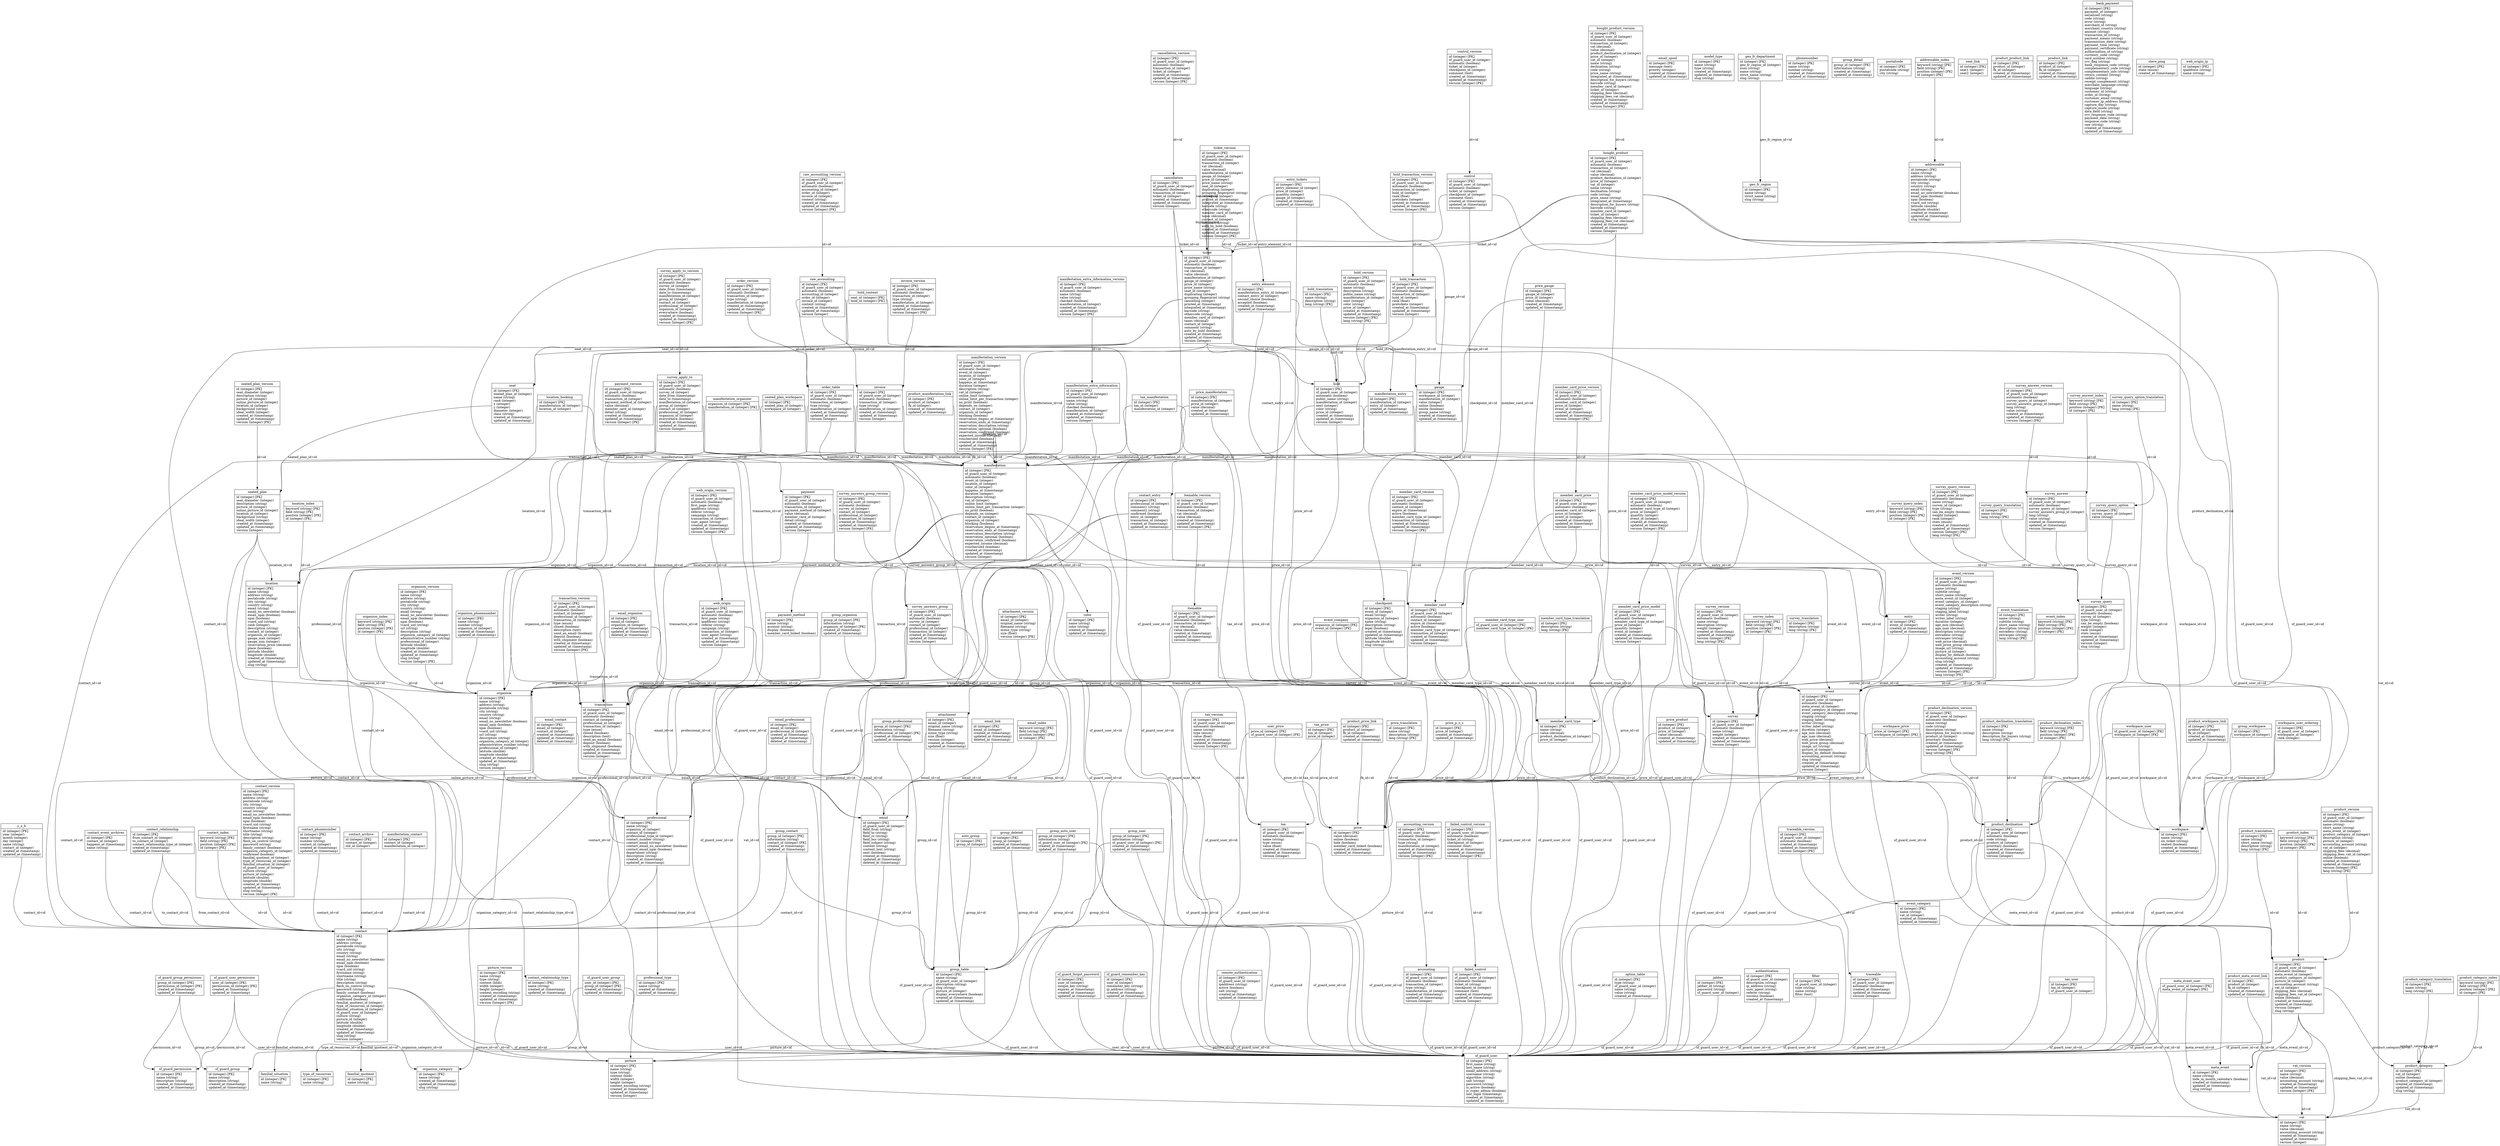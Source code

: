 digraph G {
	edge [ len=2 labeldistance=2 ];
	overlap=false;
	splines=true;

	nodesf_guard_group [
		label="{<table>sf_guard_group|<cols>id (integer) [PK]\lname (string)\ldescription (string)\lcreated_at (timestamp)\lupdated_at (timestamp)\l}",
		shape=record ];
	nodesf_guard_forgot_password [
		label="{<table>sf_guard_forgot_password|<cols>id (integer) [PK]\luser_id (integer)\lunique_key (string)\lexpires_at (timestamp)\lcreated_at (timestamp)\lupdated_at (timestamp)\l}",
		shape=record ];
	nodesf_guard_remember_key [
		label="{<table>sf_guard_remember_key|<cols>id (integer) [PK]\luser_id (integer)\lremember_key (string)\lip_address (string)\lcreated_at (timestamp)\lupdated_at (timestamp)\l}",
		shape=record ];
	nodesf_guard_group_permission [
		label="{<table>sf_guard_group_permission|<cols>group_id (integer) [PK]\lpermission_id (integer) [PK]\lcreated_at (timestamp)\lupdated_at (timestamp)\l}",
		shape=record ];
	nodesf_guard_permission [
		label="{<table>sf_guard_permission|<cols>id (integer) [PK]\lname (string)\ldescription (string)\lcreated_at (timestamp)\lupdated_at (timestamp)\l}",
		shape=record ];
	nodesf_guard_user_permission [
		label="{<table>sf_guard_user_permission|<cols>user_id (integer) [PK]\lpermission_id (integer) [PK]\lcreated_at (timestamp)\lupdated_at (timestamp)\l}",
		shape=record ];
	nodesf_guard_user_group [
		label="{<table>sf_guard_user_group|<cols>user_id (integer) [PK]\lgroup_id (integer) [PK]\lcreated_at (timestamp)\lupdated_at (timestamp)\l}",
		shape=record ];
	nodesf_guard_user [
		label="{<table>sf_guard_user|<cols>id (integer) [PK]\lfirst_name (string)\llast_name (string)\lemail_address (string)\lusername (string)\lalgorithm (string)\lsalt (string)\lpassword (string)\lis_active (boolean)\lis_super_admin (boolean)\llast_login (timestamp)\lcreated_at (timestamp)\lupdated_at (timestamp)\l}",
		shape=record ];
	nodeattachment [
		label="{<table>attachment|<cols>id (integer) [PK]\lemail_id (integer)\loriginal_name (string)\lfilename (string)\lmime_type (string)\lsize (float)\lversion (integer)\lcreated_at (timestamp)\lupdated_at (timestamp)\l}",
		shape=record ];
	nodeemail_contact [
		label="{<table>email_contact|<cols>id (integer) [PK]\lemail_id (integer)\lcontact_id (integer)\lcreated_at (timestamp)\lupdated_at (timestamp)\ldeleted_at (timestamp)\l}",
		shape=record ];
	nodeemail [
		label="{<table>email|<cols>id (integer) [PK]\lsf_guard_user_id (integer)\lfield_from (string)\lfield_to (string)\lfield_cc (string)\lfield_bcc (string)\lfield_subject (string)\lcontent (string)\lcontent_text (string)\lsent (boolean)\lcreated_at (timestamp)\lupdated_at (timestamp)\ldeleted_at (timestamp)\l}",
		shape=record ];
	nodeemail_professional [
		label="{<table>email_professional|<cols>id (integer) [PK]\lemail_id (integer)\lprofessional_id (integer)\lcreated_at (timestamp)\lupdated_at (timestamp)\ldeleted_at (timestamp)\l}",
		shape=record ];
	nodeemail_spool [
		label="{<table>email_spool|<cols>id (integer) [PK]\lmessage (text)\lpriority (integer)\lcreated_at (timestamp)\lupdated_at (timestamp)\l}",
		shape=record ];
	nodeemail_link [
		label="{<table>email_link|<cols>id (integer) [PK]\lemail_id (integer)\lcreated_at (timestamp)\lupdated_at (timestamp)\ldeleted_at (timestamp)\l}",
		shape=record ];
	nodeemail_organism [
		label="{<table>email_organism|<cols>id (integer) [PK]\lemail_id (integer)\lorganism_id (integer)\lcreated_at (timestamp)\lupdated_at (timestamp)\ldeleted_at (timestamp)\l}",
		shape=record ];
	nodemember_card_price [
		label="{<table>member_card_price|<cols>id (integer) [PK]\lsf_guard_user_id (integer)\lautomatic (boolean)\lmember_card_id (integer)\lprice_id (integer)\levent_id (integer)\lcreated_at (timestamp)\lupdated_at (timestamp)\lversion (integer)\l}",
		shape=record ];
	nodemember_card_price_model [
		label="{<table>member_card_price_model|<cols>id (integer) [PK]\lsf_guard_user_id (integer)\lautomatic (boolean)\lmember_card_type_id (integer)\lprice_id (integer)\lquantity (integer)\levent_id (integer)\lcreated_at (timestamp)\lupdated_at (timestamp)\lversion (integer)\l}",
		shape=record ];
	nodemember_card_type_user [
		label="{<table>member_card_type_user|<cols>sf_guard_user_id (integer) [PK]\lmember_card_type_id (integer) [PK]\l}",
		shape=record ];
	nodemember_card [
		label="{<table>member_card|<cols>id (integer) [PK]\lsf_guard_user_id (integer)\lautomatic (boolean)\lcontact_id (integer)\lexpire_at (timestamp)\lactive (boolean)\lmember_card_type_id (integer)\ltransaction_id (integer)\lcreated_at (timestamp)\lupdated_at (timestamp)\lversion (integer)\l}",
		shape=record ];
	nodemember_card_type [
		label="{<table>member_card_type|<cols>id (integer) [PK]\lname (string)\lvalue (decimal)\lproduct_declination_id (integer)\lprice_id (integer)\l}",
		shape=record ];
	nodemodel_type [
		label="{<table>model_type|<cols>id (integer) [PK]\lname (string)\ltype (string)\lcreated_at (timestamp)\lupdated_at (timestamp)\lslug (string)\l}",
		shape=record ];
	nodetype_of_resources [
		label="{<table>type_of_resources|<cols>id (integer) [PK]\lname (string)\l}",
		shape=record ];
	nodeorganism_category [
		label="{<table>organism_category|<cols>id (integer) [PK]\lname (string)\lcreated_at (timestamp)\lupdated_at (timestamp)\lslug (string)\l}",
		shape=record ];
	nodeprofessional [
		label="{<table>professional|<cols>id (integer) [PK]\lname (string)\lorganism_id (integer)\lcontact_id (integer)\lprofessional_type_id (integer)\lcontact_number (string)\lcontact_email (string)\lcontact_email_no_newsletter (boolean)\lcontact_email_npai (boolean)\ldepartment (string)\ldescription (string)\lcreated_at (timestamp)\lupdated_at (timestamp)\l}",
		shape=record ];
	nodegeo_fr_region [
		label="{<table>geo_fr_region|<cols>id (integer) [PK]\lname (string)\lstrict_name (string)\lslug (string)\l}",
		shape=record ];
	nodeoption_table [
		label="{<table>option_table|<cols>id (integer) [PK]\ltype (string)\lsf_guard_user_id (integer)\lname (string)\lvalue (string)\lcreated_at (timestamp)\l}",
		shape=record ];
	nodecontact_relationship_type [
		label="{<table>contact_relationship_type|<cols>id (integer) [PK]\lname (string)\lcreated_at (timestamp)\lupdated_at (timestamp)\l}",
		shape=record ];
	nodeprofessional_type [
		label="{<table>professional_type|<cols>id (integer) [PK]\lname (string)\lcreated_at (timestamp)\lupdated_at (timestamp)\l}",
		shape=record ];
	nodecontact_archive [
		label="{<table>contact_archive|<cols>id (integer) [PK]\lcontact_id (integer)\lold_id (integer)\l}",
		shape=record ];
	nodegeo_fr_department [
		label="{<table>geo_fr_department|<cols>id (integer) [PK]\lgeo_fr_region_id (integer)\lnum (string)\lname (string)\lstrict_name (string)\lslug (string)\l}",
		shape=record ];
	nodey_o_b [
		label="{<table>y_o_b|<cols>id (integer) [PK]\lyear (integer)\lmonth (integer)\lday (integer)\lname (string)\lcontact_id (integer)\lcreated_at (timestamp)\lupdated_at (timestamp)\l}",
		shape=record ];
	nodefamilial_quotient [
		label="{<table>familial_quotient|<cols>id (integer) [PK]\lname (string)\l}",
		shape=record ];
	nodecontact_relationship [
		label="{<table>contact_relationship|<cols>id (integer) [PK]\lfrom_contact_id (integer)\lto_contact_id (integer)\lcontact_relationship_type_id (integer)\lcreated_at (timestamp)\lupdated_at (timestamp)\l}",
		shape=record ];
	nodecontact [
		label="{<table>contact|<cols>id (integer) [PK]\lname (string)\laddress (string)\lpostalcode (string)\lcity (string)\lcountry (string)\lemail (string)\lemail_no_newsletter (boolean)\lemail_npai (boolean)\lnpai (boolean)\lvcard_uid (string)\lfirstname (string)\lshortname (string)\ltitle (string)\ldescription (string)\lflash_on_control (string)\lpassword (string)\lfamily_contact (boolean)\lorganism_category_id (integer)\lconfirmed (boolean)\lfamilial_quotient_id (integer)\ltype_of_resources_id (integer)\lfamilial_situation_id (integer)\lsf_guard_user_id (integer)\lculture (string)\lpicture_id (integer)\llatitude (double)\llongitude (double)\lcreated_at (timestamp)\lupdated_at (timestamp)\lslug (string)\lversion (integer)\l}",
		shape=record ];
	nodeorganism_phonenumber [
		label="{<table>organism_phonenumber|<cols>id (integer) [PK]\lname (string)\lnumber (string)\lorganism_id (integer)\lcreated_at (timestamp)\lupdated_at (timestamp)\l}",
		shape=record ];
	nodefamilial_situation [
		label="{<table>familial_situation|<cols>id (integer) [PK]\lname (string)\l}",
		shape=record ];
	nodeorganism [
		label="{<table>organism|<cols>id (integer) [PK]\lname (string)\laddress (string)\lpostalcode (string)\lcity (string)\lcountry (string)\lemail (string)\lemail_no_newsletter (boolean)\lemail_npai (boolean)\lnpai (boolean)\lvcard_uid (string)\lurl (string)\ldescription (string)\lorganism_category_id (integer)\ladministrative_number (string)\lprofessional_id (integer)\llatitude (double)\llongitude (double)\lcreated_at (timestamp)\lupdated_at (timestamp)\lslug (string)\lversion (integer)\l}",
		shape=record ];
	nodeoption_table [
		label="{<table>option_table|<cols>id (integer) [PK]\ltype (string)\lsf_guard_user_id (integer)\lname (string)\lvalue (string)\lcreated_at (timestamp)\l}",
		shape=record ];
	nodeoption_table [
		label="{<table>option_table|<cols>id (integer) [PK]\ltype (string)\lsf_guard_user_id (integer)\lname (string)\lvalue (string)\lcreated_at (timestamp)\l}",
		shape=record ];
	nodephonenumber [
		label="{<table>phonenumber|<cols>id (integer) [PK]\lname (string)\lnumber (string)\lcreated_at (timestamp)\lupdated_at (timestamp)\l}",
		shape=record ];
	nodemodel_type [
		label="{<table>model_type|<cols>id (integer) [PK]\lname (string)\ltype (string)\lcreated_at (timestamp)\lupdated_at (timestamp)\lslug (string)\l}",
		shape=record ];
	nodecontact_phonenumber [
		label="{<table>contact_phonenumber|<cols>id (integer) [PK]\lname (string)\lnumber (string)\lcontact_id (integer)\lcreated_at (timestamp)\lupdated_at (timestamp)\l}",
		shape=record ];
	nodegroup_contact [
		label="{<table>group_contact|<cols>group_id (integer) [PK]\linformation (string)\lcontact_id (integer) [PK]\lcreated_at (timestamp)\lupdated_at (timestamp)\l}",
		shape=record ];
	nodegroup_user [
		label="{<table>group_user|<cols>group_id (integer) [PK]\linformation (string)\lsf_guard_user_id (integer) [PK]\lcreated_at (timestamp)\lupdated_at (timestamp)\l}",
		shape=record ];
	nodegroup_table [
		label="{<table>group_table|<cols>id (integer) [PK]\lname (string)\lsf_guard_user_id (integer)\ldescription (string)\lslug (string)\lpicture_id (integer)\ldisplay_everywhere (boolean)\lcreated_at (timestamp)\lupdated_at (timestamp)\l}",
		shape=record ];
	nodegroup_professional [
		label="{<table>group_professional|<cols>group_id (integer) [PK]\linformation (string)\lprofessional_id (integer) [PK]\lcreated_at (timestamp)\lupdated_at (timestamp)\l}",
		shape=record ];
	nodegroup_deleted [
		label="{<table>group_deleted|<cols>id (integer) [PK]\lgroup_id (integer)\lcreated_at (timestamp)\lupdated_at (timestamp)\l}",
		shape=record ];
	nodegroup_auto_user [
		label="{<table>group_auto_user|<cols>group_id (integer) [PK]\linformation (string)\lsf_guard_user_id (integer) [PK]\lcreated_at (timestamp)\lupdated_at (timestamp)\l}",
		shape=record ];
	nodegroup_detail [
		label="{<table>group_detail|<cols>group_id (integer) [PK]\linformation (string)\lcreated_at (timestamp)\lupdated_at (timestamp)\l}",
		shape=record ];
	nodegroup_organism [
		label="{<table>group_organism|<cols>group_id (integer) [PK]\linformation (string)\lorganism_id (integer) [PK]\lcreated_at (timestamp)\lupdated_at (timestamp)\l}",
		shape=record ];
	nodepicture [
		label="{<table>picture|<cols>id (integer) [PK]\lname (string)\ltype (string)\lcontent (blob)\lwidth (integer)\lheight (integer)\lcontent_encoding (string)\lcreated_at (timestamp)\lupdated_at (timestamp)\lversion (integer)\l}",
		shape=record ];
	nodetraceable [
		label="{<table>traceable|<cols>id (integer) [PK]\lsf_guard_user_id (integer)\lautomatic (boolean)\lcreated_at (timestamp)\lupdated_at (timestamp)\lversion (integer)\l}",
		shape=record ];
	nodejabber [
		label="{<table>jabber|<cols>id (integer) [PK]\ljabber_id (string)\lpassword (string)\lsf_guard_user_id (integer)\l}",
		shape=record ];
	nodeauthentication [
		label="{<table>authentication|<cols>id (integer) [PK]\lsf_guard_user_id (integer)\ldescription (string)\lip_address (string)\luser_agent (string)\lreferer (string)\lsuccess (boolean)\lcreated_at (timestamp)\l}",
		shape=record ];
	nodepostalcode [
		label="{<table>postalcode|<cols>id (integer) [PK]\lpostalcode (string)\lcity (string)\l}",
		shape=record ];
	nodeoption_table [
		label="{<table>option_table|<cols>id (integer) [PK]\ltype (string)\lsf_guard_user_id (integer)\lname (string)\lvalue (string)\lcreated_at (timestamp)\l}",
		shape=record ];
	nodemodel_type [
		label="{<table>model_type|<cols>id (integer) [PK]\lname (string)\ltype (string)\lcreated_at (timestamp)\lupdated_at (timestamp)\lslug (string)\l}",
		shape=record ];
	nodeaddressable [
		label="{<table>addressable|<cols>id (integer) [PK]\lname (string)\laddress (string)\lpostalcode (string)\lcity (string)\lcountry (string)\lemail (string)\lemail_no_newsletter (boolean)\lemail_npai (boolean)\lnpai (boolean)\lvcard_uid (string)\llatitude (double)\llongitude (double)\lcreated_at (timestamp)\lupdated_at (timestamp)\lslug (string)\l}",
		shape=record ];
	nodefilter [
		label="{<table>filter|<cols>id (integer) [PK]\lsf_guard_user_id (integer)\ltype (string)\lname (string)\lfilter (text)\l}",
		shape=record ];
	nodeitemable [
		label="{<table>itemable|<cols>id (integer) [PK]\lsf_guard_user_id (integer)\lautomatic (boolean)\ltransaction_id (integer)\lvat (decimal)\lvalue (decimal)\lcreated_at (timestamp)\lupdated_at (timestamp)\lversion (integer)\l}",
		shape=record ];
	nodemanifestation_extra_information [
		label="{<table>manifestation_extra_information|<cols>id (integer) [PK]\lsf_guard_user_id (integer)\lautomatic (boolean)\lname (string)\lvalue (string)\lchecked (boolean)\lmanifestation_id (integer)\lcreated_at (timestamp)\lupdated_at (timestamp)\lversion (integer)\l}",
		shape=record ];
	nodeevent_category [
		label="{<table>event_category|<cols>id (integer) [PK]\lname (string)\lvat_id (integer)\lcreated_at (timestamp)\lupdated_at (timestamp)\l}",
		shape=record ];
	nodegauge [
		label="{<table>gauge|<cols>id (integer) [PK]\lworkspace_id (integer)\lmanifestation_id (integer)\lvalue (integer)\lonline (boolean)\lonsite (boolean)\lgroup_name (string)\lcreated_at (timestamp)\lupdated_at (timestamp)\l}",
		shape=record ];
	nodemeta_event [
		label="{<table>meta_event|<cols>id (integer) [PK]\lname (string)\lhide_in_month_calendars (boolean)\lcreated_at (timestamp)\lupdated_at (timestamp)\lslug (string)\l}",
		shape=record ];
	nodehold_content [
		label="{<table>hold_content|<cols>seat_id (integer) [PK]\lhold_id (integer) [PK]\l}",
		shape=record ];
	nodeseated_plan [
		label="{<table>seated_plan|<cols>id (integer) [PK]\lseat_diameter (integer)\ldescription (string)\lpicture_id (integer)\lonline_picture_id (integer)\llocation_id (integer)\lbackground (string)\lideal_width (integer)\lcreated_at (timestamp)\lupdated_at (timestamp)\lversion (integer)\l}",
		shape=record ];
	nodeworkspace [
		label="{<table>workspace|<cols>id (integer) [PK]\lname (string)\lon_ticket (string)\lseated (boolean)\lcreated_at (timestamp)\lupdated_at (timestamp)\l}",
		shape=record ];
	nodemanifestation_contact [
		label="{<table>manifestation_contact|<cols>id (integer) [PK]\lcontact_id (integer)\lmanifestation_id (integer)\l}",
		shape=record ];
	nodeevent_company [
		label="{<table>event_company|<cols>organism_id (integer) [PK]\levent_id (integer) [PK]\l}",
		shape=record ];
	nodelocation [
		label="{<table>location|<cols>id (integer) [PK]\lname (string)\laddress (string)\lpostalcode (string)\lcity (string)\lcountry (string)\lemail (string)\lemail_no_newsletter (boolean)\lemail_npai (boolean)\lnpai (boolean)\lvcard_uid (string)\lrank (integer)\ldescription (string)\lcontact_id (integer)\lorganism_id (integer)\lgauge_max (integer)\lgauge_min (integer)\lreservation_price (decimal)\lplace (boolean)\llatitude (double)\llongitude (double)\lcreated_at (timestamp)\lupdated_at (timestamp)\lslug (string)\l}",
		shape=record ];
	nodeworkspace_user_ordering [
		label="{<table>workspace_user_ordering|<cols>id (integer) [PK]\lsf_guard_user_id (integer)\lworkspace_id (integer)\lrank (integer)\l}",
		shape=record ];
	nodeevent [
		label="{<table>event|<cols>id (integer) [PK]\lsf_guard_user_id (integer)\lautomatic (boolean)\lmeta_event_id (integer)\levent_category_id (integer)\levent_category_description (string)\lstaging (string)\lstaging_label (string)\lwriter (string)\lwriter_label (string)\lduration (integer)\lage_min (decimal)\lage_max (decimal)\lweb_price (decimal)\lweb_price_group (decimal)\limage_url (string)\lpicture_id (integer)\ldisplay_by_default (boolean)\laccounting_account (string)\lslug (string)\lcreated_at (timestamp)\lupdated_at (timestamp)\lversion (integer)\l}",
		shape=record ];
	nodeseat_link [
		label="{<table>seat_link|<cols>id (integer) [PK]\lseat1 (integer)\lseat2 (integer)\l}",
		shape=record ];
	nodelocation_booking [
		label="{<table>location_booking|<cols>id (integer) [PK]\lmanifestation_id (integer)\llocation_id (integer)\l}",
		shape=record ];
	nodemeta_event_user [
		label="{<table>meta_event_user|<cols>sf_guard_user_id (integer) [PK]\lmeta_event_id (integer) [PK]\l}",
		shape=record ];
	nodemanifestation_organizer [
		label="{<table>manifestation_organizer|<cols>organism_id (integer) [PK]\lmanifestation_id (integer) [PK]\l}",
		shape=record ];
	nodemanifestation [
		label="{<table>manifestation|<cols>id (integer) [PK]\lsf_guard_user_id (integer)\lautomatic (boolean)\levent_id (integer)\llocation_id (integer)\lcolor_id (integer)\lhappens_at (timestamp)\lduration (integer)\ldescription (string)\lvat_id (integer)\lonline_limit (integer)\lonline_limit_per_transaction (integer)\lno_print (boolean)\ldepends_on (integer)\lcontact_id (integer)\lorganism_id (integer)\lblocking (boolean)\lreservation_begins_at (timestamp)\lreservation_ends_at (timestamp)\lreservation_description (string)\lreservation_optional (boolean)\lreservation_confirmed (boolean)\lexpected_income (decimal)\lvoucherized (boolean)\lcreated_at (timestamp)\lupdated_at (timestamp)\lversion (integer)\l}",
		shape=record ];
	nodeseated_plan_workspace [
		label="{<table>seated_plan_workspace|<cols>id (integer) [PK]\lseated_plan_id (integer)\lworkspace_id (integer)\l}",
		shape=record ];
	nodeworkspace_user [
		label="{<table>workspace_user|<cols>sf_guard_user_id (integer) [PK]\lworkspace_id (integer) [PK]\l}",
		shape=record ];
	nodecolor [
		label="{<table>color|<cols>id (integer) [PK]\lname (string)\lcolor (string)\lcreated_at (timestamp)\lupdated_at (timestamp)\l}",
		shape=record ];
	nodehold [
		label="{<table>hold|<cols>id (integer) [PK]\lsf_guard_user_id (integer)\lautomatic (boolean)\lpublic_name (string)\lmanifestation_id (integer)\lnext (integer)\lcolor (string)\lprice_id (integer)\lcreated_at (timestamp)\lupdated_at (timestamp)\lversion (integer)\l}",
		shape=record ];
	nodevat [
		label="{<table>vat|<cols>id (integer) [PK]\lname (string)\lvalue (decimal)\laccounting_account (string)\lcreated_at (timestamp)\lupdated_at (timestamp)\lversion (integer)\l}",
		shape=record ];
	nodeseat [
		label="{<table>seat|<cols>id (integer) [PK]\lseated_plan_id (integer)\lname (string)\lrank (integer)\lx (integer)\ly (integer)\ldiameter (integer)\lclass (string)\lcreated_at (timestamp)\lupdated_at (timestamp)\l}",
		shape=record ];
	nodeprice_p_o_s [
		label="{<table>price_p_o_s|<cols>id (integer) [PK]\lprice_id (integer)\lcreated_at (timestamp)\lupdated_at (timestamp)\l}",
		shape=record ];
	nodeuser_price [
		label="{<table>user_price|<cols>price_id (integer) [PK]\lsf_guard_user_id (integer) [PK]\l}",
		shape=record ];
	nodeprice [
		label="{<table>price|<cols>id (integer) [PK]\lvalue (decimal)\lonline (boolean)\lhide (boolean)\lmember_card_linked (boolean)\lcreated_at (timestamp)\lupdated_at (timestamp)\l}",
		shape=record ];
	nodeworkspace_price [
		label="{<table>workspace_price|<cols>price_id (integer) [PK]\lworkspace_id (integer) [PK]\l}",
		shape=record ];
	nodeprice_product [
		label="{<table>price_product|<cols>id (integer) [PK]\lproduct_id (integer)\lprice_id (integer)\lvalue (decimal)\lcreated_at (timestamp)\lupdated_at (timestamp)\l}",
		shape=record ];
	nodeprice_manifestation [
		label="{<table>price_manifestation|<cols>id (integer) [PK]\lmanifestation_id (integer)\lprice_id (integer)\lvalue (decimal)\lcreated_at (timestamp)\lupdated_at (timestamp)\l}",
		shape=record ];
	nodeprice_gauge [
		label="{<table>price_gauge|<cols>id (integer) [PK]\lgauge_id (integer)\lprice_id (integer)\lvalue (decimal)\lcreated_at (timestamp)\lupdated_at (timestamp)\l}",
		shape=record ];
	nodeproduct_workspace_link [
		label="{<table>product_workspace_link|<cols>id (integer) [PK]\lproduct_id (integer)\lfk_id (integer)\lcreated_at (timestamp)\lupdated_at (timestamp)\l}",
		shape=record ];
	nodeproduct_product_link [
		label="{<table>product_product_link|<cols>id (integer) [PK]\lproduct_id (integer)\lfk_id (integer)\lcreated_at (timestamp)\lupdated_at (timestamp)\l}",
		shape=record ];
	nodeproduct_meta_event_link [
		label="{<table>product_meta_event_link|<cols>id (integer) [PK]\lproduct_id (integer)\lfk_id (integer)\lcreated_at (timestamp)\lupdated_at (timestamp)\l}",
		shape=record ];
	nodeproduct_category [
		label="{<table>product_category|<cols>id (integer) [PK]\lvat_id (integer)\lonline (boolean)\lproduct_category_id (integer)\lcreated_at (timestamp)\lupdated_at (timestamp)\lslug (string)\l}",
		shape=record ];
	nodeproduct_declination [
		label="{<table>product_declination|<cols>id (integer) [PK]\lsf_guard_user_id (integer)\lautomatic (boolean)\lcode (string)\lproduct_id (integer)\lprioritary (boolean)\lcreated_at (timestamp)\lupdated_at (timestamp)\lversion (integer)\l}",
		shape=record ];
	nodebought_product [
		label="{<table>bought_product|<cols>id (integer) [PK]\lsf_guard_user_id (integer)\lautomatic (boolean)\ltransaction_id (integer)\lvat (decimal)\lvalue (decimal)\lproduct_declination_id (integer)\lprice_id (integer)\lvat_id (integer)\lname (string)\ldeclination (string)\lcode (string)\lprice_name (string)\lintegrated_at (timestamp)\ldescription_for_buyers (string)\lbarcode (string)\lmember_card_id (integer)\lticket_id (integer)\lshipping_fees (decimal)\lshipping_fees_vat (decimal)\lcreated_at (timestamp)\lupdated_at (timestamp)\lversion (integer)\l}",
		shape=record ];
	nodeproduct_price_link [
		label="{<table>product_price_link|<cols>id (integer) [PK]\lproduct_id (integer)\lfk_id (integer)\lcreated_at (timestamp)\lupdated_at (timestamp)\l}",
		shape=record ];
	nodeproduct_manifestation_link [
		label="{<table>product_manifestation_link|<cols>id (integer) [PK]\lproduct_id (integer)\lfk_id (integer)\lcreated_at (timestamp)\lupdated_at (timestamp)\l}",
		shape=record ];
	nodeproduct_link [
		label="{<table>product_link|<cols>id (integer) [PK]\lproduct_id (integer)\lfk_id (integer)\lcreated_at (timestamp)\lupdated_at (timestamp)\l}",
		shape=record ];
	nodeproduct [
		label="{<table>product|<cols>id (integer) [PK]\lsf_guard_user_id (integer)\lautomatic (boolean)\lmeta_event_id (integer)\lproduct_category_id (integer)\lpicture_id (integer)\laccounting_account (string)\lvat_id (integer)\lshipping_fees (decimal)\lshipping_fees_vat_id (integer)\lonline (boolean)\lcreated_at (timestamp)\lupdated_at (timestamp)\lversion (integer)\lslug (string)\l}",
		shape=record ];
	nodegroup_workspace [
		label="{<table>group_workspace|<cols>id (integer) [PK]\lworkspace_id (integer)\l}",
		shape=record ];
	nodemanifestation_entry [
		label="{<table>manifestation_entry|<cols>id (integer) [PK]\lmanifestation_id (integer)\lentry_id (integer)\lcreated_at (timestamp)\lupdated_at (timestamp)\l}",
		shape=record ];
	nodeentry_element [
		label="{<table>entry_element|<cols>id (integer) [PK]\lmanifestation_entry_id (integer)\lcontact_entry_id (integer)\lsecond_choice (boolean)\laccepted (boolean)\lcreated_at (timestamp)\lupdated_at (timestamp)\l}",
		shape=record ];
	nodeentry_tickets [
		label="{<table>entry_tickets|<cols>id (integer) [PK]\lentry_element_id (integer)\lprice_id (integer)\lquantity (integer)\lgauge_id (integer)\lcreated_at (timestamp)\lupdated_at (timestamp)\l}",
		shape=record ];
	nodeentry [
		label="{<table>entry|<cols>id (integer) [PK]\levent_id (integer)\lcreated_at (timestamp)\lupdated_at (timestamp)\l}",
		shape=record ];
	nodecontact_entry [
		label="{<table>contact_entry|<cols>id (integer) [PK]\lprofessional_id (integer)\lcomment1 (string)\lcomment2 (string)\lconfirmed (boolean)\lentry_id (integer)\ltransaction_id (integer)\lcreated_at (timestamp)\lupdated_at (timestamp)\l}",
		shape=record ];
	nodeoption_table [
		label="{<table>option_table|<cols>id (integer) [PK]\ltype (string)\lsf_guard_user_id (integer)\lname (string)\lvalue (string)\lcreated_at (timestamp)\l}",
		shape=record ];
	nodetax_user [
		label="{<table>tax_user|<cols>id (integer) [PK]\ltax_id (integer)\lsf_guard_user_id (integer)\l}",
		shape=record ];
	nodetransaction [
		label="{<table>transaction|<cols>id (integer) [PK]\lsf_guard_user_id (integer)\lautomatic (boolean)\lcontact_id (integer)\lprofessional_id (integer)\ltransaction_id (integer)\ltype (enum)\lclosed (boolean)\ldescription (text)\lsend_an_email (boolean)\ldeposit (boolean)\lwith_shipment (boolean)\lcreated_at (timestamp)\lupdated_at (timestamp)\lversion (integer)\l}",
		shape=record ];
	nodeinvoice [
		label="{<table>invoice|<cols>id (integer) [PK]\lsf_guard_user_id (integer)\lautomatic (boolean)\ltransaction_id (integer)\ltype (string)\lmanifestation_id (integer)\lcreated_at (timestamp)\lupdated_at (timestamp)\lversion (integer)\l}",
		shape=record ];
	noderaw_accounting [
		label="{<table>raw_accounting|<cols>id (integer) [PK]\lsf_guard_user_id (integer)\lautomatic (boolean)\laccounting_id (integer)\lorder_id (integer)\linvoice_id (integer)\lcontent (string)\lcreated_at (timestamp)\lupdated_at (timestamp)\lversion (integer)\l}",
		shape=record ];
	nodepayment_method [
		label="{<table>payment_method|<cols>id (integer) [PK]\lname (string)\laccount (string)\ldisplay (boolean)\lmember_card_linked (boolean)\l}",
		shape=record ];
	nodecancellation [
		label="{<table>cancellation|<cols>id (integer) [PK]\lsf_guard_user_id (integer)\lautomatic (boolean)\ltransaction_id (integer)\lticket_id (integer)\lcreated_at (timestamp)\lupdated_at (timestamp)\lversion (integer)\l}",
		shape=record ];
	nodeticket [
		label="{<table>ticket|<cols>id (integer) [PK]\lsf_guard_user_id (integer)\lautomatic (boolean)\ltransaction_id (integer)\lvat (decimal)\lvalue (decimal)\lmanifestation_id (integer)\lgauge_id (integer)\lprice_id (integer)\lprice_name (string)\lseat_id (integer)\lduplicating (integer)\lgrouping_fingerprint (string)\lcancelling (integer)\lprinted_at (timestamp)\lintegrated_at (timestamp)\lbarcode (string)\lothercode (string)\lmember_card_id (integer)\ltaxes (decimal)\lcontact_id (integer)\lcomment (string)\lauto_by_hold (boolean)\lcreated_at (timestamp)\lupdated_at (timestamp)\lversion (integer)\l}",
		shape=record ];
	nodetax [
		label="{<table>tax|<cols>id (integer) [PK]\lsf_guard_user_id (integer)\lautomatic (boolean)\lname (string)\ltype (enum)\lvalue (float)\lcreated_at (timestamp)\lupdated_at (timestamp)\lversion (integer)\l}",
		shape=record ];
	nodecontrol [
		label="{<table>control|<cols>id (integer) [PK]\lsf_guard_user_id (integer)\lautomatic (boolean)\lticket_id (integer)\lcheckpoint_id (integer)\lcomment (text)\lcreated_at (timestamp)\lupdated_at (timestamp)\lversion (integer)\l}",
		shape=record ];
	nodetax_manifestation [
		label="{<table>tax_manifestation|<cols>id (integer) [PK]\ltax_id (integer)\lmanifestation_id (integer)\l}",
		shape=record ];
	nodecontact_event_archives [
		label="{<table>contact_event_archives|<cols>id (integer) [PK]\lcontact_id (integer)\lhappens_at (timestamp)\lname (string)\l}",
		shape=record ];
	nodetax_price [
		label="{<table>tax_price|<cols>id (integer) [PK]\ltax_id (integer)\lprice_id (integer)\l}",
		shape=record ];
	nodeorder_table [
		label="{<table>order_table|<cols>id (integer) [PK]\lsf_guard_user_id (integer)\lautomatic (boolean)\ltransaction_id (integer)\ltype (string)\lmanifestation_id (integer)\lcreated_at (timestamp)\lupdated_at (timestamp)\lversion (integer)\l}",
		shape=record ];
	nodehold_transaction [
		label="{<table>hold_transaction|<cols>id (integer) [PK]\lsf_guard_user_id (integer)\lautomatic (boolean)\ltransaction_id (integer)\lhold_id (integer)\lrank (float)\lpretickets (integer)\lcreated_at (timestamp)\lupdated_at (timestamp)\lversion (integer)\l}",
		shape=record ];
	nodepayment [
		label="{<table>payment|<cols>id (integer) [PK]\lsf_guard_user_id (integer)\lautomatic (boolean)\ltransaction_id (integer)\lpayment_method_id (integer)\lvalue (decimal)\lmember_card_id (integer)\ldetail (string)\lcreated_at (timestamp)\lupdated_at (timestamp)\lversion (integer)\l}",
		shape=record ];
	nodeaccounting [
		label="{<table>accounting|<cols>id (integer) [PK]\lsf_guard_user_id (integer)\lautomatic (boolean)\ltransaction_id (integer)\ltype (string)\lmanifestation_id (integer)\lcreated_at (timestamp)\lupdated_at (timestamp)\lversion (integer)\l}",
		shape=record ];
	nodefailed_control [
		label="{<table>failed_control|<cols>id (integer) [PK]\lsf_guard_user_id (integer)\lautomatic (boolean)\lticket_id (string)\lcheckpoint_id (integer)\lcomment (text)\lcreated_at (timestamp)\lupdated_at (timestamp)\lversion (integer)\l}",
		shape=record ];
	nodecheckpoint [
		label="{<table>checkpoint|<cols>id (integer) [PK]\levent_id (integer)\lemail (string)\lorganism_id (integer)\lname (string)\ldescription (string)\llegal (boolean)\lcreated_at (timestamp)\lupdated_at (timestamp)\llatitude (double)\llongitude (double)\lslug (string)\l}",
		shape=record ];
	nodesurvey_query [
		label="{<table>survey_query|<cols>id (integer) [PK]\lsf_guard_user_id (integer)\lautomatic (boolean)\lsurvey_id (integer)\ltype (string)\lcan_be_empty (boolean)\lweight (integer)\lrank (integer)\lstats (enum)\lcreated_at (timestamp)\lupdated_at (timestamp)\lversion (integer)\lslug (string)\l}",
		shape=record ];
	noderemote_authentication [
		label="{<table>remote_authentication|<cols>id (integer) [PK]\lsf_guard_user_id (integer)\lipaddress (string)\lactive (boolean)\lsalt (string)\lcreated_at (timestamp)\lupdated_at (timestamp)\l}",
		shape=record ];
	nodesurvey_apply_to [
		label="{<table>survey_apply_to|<cols>id (integer) [PK]\lsf_guard_user_id (integer)\lautomatic (boolean)\lsurvey_id (integer)\ldate_from (timestamp)\ldate_to (timestamp)\lmanifestation_id (integer)\lgroup_id (integer)\lcontact_id (integer)\lprofessional_id (integer)\lorganism_id (integer)\leverywhere (boolean)\lcreated_at (timestamp)\lupdated_at (timestamp)\lversion (integer)\l}",
		shape=record ];
	nodebank_payment [
		label="{<table>bank_payment|<cols>id (integer) [PK]\lpayment_id (integer)\lserialized (string)\lcode (string)\lerror (string)\lmerchant_id (string)\lmerchant_country (string)\lamount (string)\ltransaction_id (string)\lpayment_means (string)\ltransmission_date (string)\lpayment_time (string)\lpayment_certificate (string)\lauthorization_id (string)\lcurrency_code (string)\lcard_number (string)\lcvv_flag (string)\lbank_response_code (string)\lcomplementary_code (string)\lcomplementary_info (string)\lreturn_context (string)\lcaddie (string)\lreceipt_complement (string)\lmerchant_language (string)\llanguage (string)\lcustomer_id (string)\lorder_id (string)\lcustomer_email (string)\lcustomer_ip_address (string)\lcapture_day (string)\lcapture_mode (string)\ldata_field (string)\lcvv_response_code (string)\lpayment_date (string)\lresponse_code (string)\lraw (string)\lcreated_at (timestamp)\lupdated_at (timestamp)\l}",
		shape=record ];
	nodeweb_origin [
		label="{<table>web_origin|<cols>id (integer) [PK]\lsf_guard_user_id (integer)\lautomatic (boolean)\lfirst_page (string)\lipaddress (string)\lreferer (string)\lcampaign (string)\ltransaction_id (integer)\luser_agent (string)\lcreated_at (timestamp)\lupdated_at (timestamp)\lversion (integer)\l}",
		shape=record ];
	nodeslave_ping [
		label="{<table>slave_ping|<cols>id (integer) [PK]\lstate (enum)\lcreated_at (timestamp)\l}",
		shape=record ];
	nodesurvey_answer [
		label="{<table>survey_answer|<cols>id (integer) [PK]\lsf_guard_user_id (integer)\lautomatic (boolean)\lsurvey_query_id (integer)\lsurvey_answers_group_id (integer)\llang (string)\lvalue (string)\lcreated_at (timestamp)\lupdated_at (timestamp)\lversion (integer)\l}",
		shape=record ];
	nodeauto_group [
		label="{<table>auto_group|<cols>id (integer) [PK]\lgroup_id (integer)\l}",
		shape=record ];
	nodesurvey_query_option [
		label="{<table>survey_query_option|<cols>id (integer) [PK]\lsurvey_query_id (integer)\lvalue (string)\l}",
		shape=record ];
	nodeweb_origin_ip [
		label="{<table>web_origin_ip|<cols>id (integer) [PK]\lipaddress (string)\lname (string)\l}",
		shape=record ];
	nodesurvey [
		label="{<table>survey|<cols>id (integer) [PK]\lsf_guard_user_id (integer)\lautomatic (boolean)\lname (string)\lweight (integer)\lcreated_at (timestamp)\lupdated_at (timestamp)\lversion (integer)\l}",
		shape=record ];
	nodesurvey_answers_group [
		label="{<table>survey_answers_group|<cols>id (integer) [PK]\lsf_guard_user_id (integer)\lautomatic (boolean)\lsurvey_id (integer)\lcontact_id (integer)\lprofessional_id (integer)\ltransaction_id (integer)\lcreated_at (timestamp)\lupdated_at (timestamp)\lversion (integer)\l}",
		shape=record ];
	nodeattachment_version [
		label="{<table>attachment_version|<cols>id (integer) [PK]\lemail_id (integer)\loriginal_name (string)\lfilename (string)\lmime_type (string)\lsize (float)\lversion (integer) [PK]\l}",
		shape=record ];
	nodeemail_index [
		label="{<table>email_index|<cols>keyword (string) [PK]\lfield (string) [PK]\lposition (integer) [PK]\lid (integer) [PK]\l}",
		shape=record ];
	nodetraceable_version [
		label="{<table>traceable_version|<cols>id (integer) [PK]\lsf_guard_user_id (integer)\lautomatic (boolean)\lcreated_at (timestamp)\lupdated_at (timestamp)\lversion (integer) [PK]\l}",
		shape=record ];
	nodemember_card_price_version [
		label="{<table>member_card_price_version|<cols>id (integer) [PK]\lsf_guard_user_id (integer)\lautomatic (boolean)\lmember_card_id (integer)\lprice_id (integer)\levent_id (integer)\lcreated_at (timestamp)\lupdated_at (timestamp)\lversion (integer) [PK]\l}",
		shape=record ];
	nodemember_card_price_model_version [
		label="{<table>member_card_price_model_version|<cols>id (integer) [PK]\lsf_guard_user_id (integer)\lautomatic (boolean)\lmember_card_type_id (integer)\lprice_id (integer)\lquantity (integer)\levent_id (integer)\lcreated_at (timestamp)\lupdated_at (timestamp)\lversion (integer) [PK]\l}",
		shape=record ];
	nodemember_card_version [
		label="{<table>member_card_version|<cols>id (integer) [PK]\lsf_guard_user_id (integer)\lautomatic (boolean)\lcontact_id (integer)\lexpire_at (timestamp)\lactive (boolean)\lmember_card_type_id (integer)\ltransaction_id (integer)\lcreated_at (timestamp)\lupdated_at (timestamp)\lversion (integer) [PK]\l}",
		shape=record ];
	nodemember_card_type_translation [
		label="{<table>member_card_type_translation|<cols>id (integer) [PK]\ldescription (string)\llang (string) [PK]\l}",
		shape=record ];
	nodeaddressable_index [
		label="{<table>addressable_index|<cols>keyword (string) [PK]\lfield (string) [PK]\lposition (integer) [PK]\lid (integer) [PK]\l}",
		shape=record ];
	nodecontact_index [
		label="{<table>contact_index|<cols>keyword (string) [PK]\lfield (string) [PK]\lposition (integer) [PK]\lid (integer) [PK]\l}",
		shape=record ];
	nodecontact_version [
		label="{<table>contact_version|<cols>id (integer) [PK]\lname (string)\laddress (string)\lpostalcode (string)\lcity (string)\lcountry (string)\lemail (string)\lemail_no_newsletter (boolean)\lemail_npai (boolean)\lnpai (boolean)\lvcard_uid (string)\lfirstname (string)\lshortname (string)\ltitle (string)\ldescription (string)\lflash_on_control (string)\lpassword (string)\lfamily_contact (boolean)\lorganism_category_id (integer)\lconfirmed (boolean)\lfamilial_quotient_id (integer)\ltype_of_resources_id (integer)\lfamilial_situation_id (integer)\lsf_guard_user_id (integer)\lculture (string)\lpicture_id (integer)\llatitude (double)\llongitude (double)\lcreated_at (timestamp)\lupdated_at (timestamp)\lslug (string)\lversion (integer) [PK]\l}",
		shape=record ];
	nodeorganism_index [
		label="{<table>organism_index|<cols>keyword (string) [PK]\lfield (string) [PK]\lposition (integer) [PK]\lid (integer) [PK]\l}",
		shape=record ];
	nodeorganism_version [
		label="{<table>organism_version|<cols>id (integer) [PK]\lname (string)\laddress (string)\lpostalcode (string)\lcity (string)\lcountry (string)\lemail (string)\lemail_no_newsletter (boolean)\lemail_npai (boolean)\lnpai (boolean)\lvcard_uid (string)\lurl (string)\ldescription (string)\lorganism_category_id (integer)\ladministrative_number (string)\lprofessional_id (integer)\llatitude (double)\llongitude (double)\lcreated_at (timestamp)\lupdated_at (timestamp)\lslug (string)\lversion (integer) [PK]\l}",
		shape=record ];
	nodepicture_version [
		label="{<table>picture_version|<cols>id (integer) [PK]\lname (string)\ltype (string)\lcontent (blob)\lwidth (integer)\lheight (integer)\lcontent_encoding (string)\lcreated_at (timestamp)\lupdated_at (timestamp)\lversion (integer) [PK]\l}",
		shape=record ];
	nodeitemable_version [
		label="{<table>itemable_version|<cols>id (integer) [PK]\lsf_guard_user_id (integer)\lautomatic (boolean)\ltransaction_id (integer)\lvat (decimal)\lvalue (decimal)\lcreated_at (timestamp)\lupdated_at (timestamp)\lversion (integer) [PK]\l}",
		shape=record ];
	nodemanifestation_extra_information_version [
		label="{<table>manifestation_extra_information_version|<cols>id (integer) [PK]\lsf_guard_user_id (integer)\lautomatic (boolean)\lname (string)\lvalue (string)\lchecked (boolean)\lmanifestation_id (integer)\lcreated_at (timestamp)\lupdated_at (timestamp)\lversion (integer) [PK]\l}",
		shape=record ];
	nodeseated_plan_version [
		label="{<table>seated_plan_version|<cols>id (integer) [PK]\lseat_diameter (integer)\ldescription (string)\lpicture_id (integer)\lonline_picture_id (integer)\llocation_id (integer)\lbackground (string)\lideal_width (integer)\lcreated_at (timestamp)\lupdated_at (timestamp)\lversion (integer) [PK]\l}",
		shape=record ];
	nodelocation_index [
		label="{<table>location_index|<cols>keyword (string) [PK]\lfield (string) [PK]\lposition (integer) [PK]\lid (integer) [PK]\l}",
		shape=record ];
	nodeevent_version [
		label="{<table>event_version|<cols>id (integer) [PK]\lsf_guard_user_id (integer)\lautomatic (boolean)\lname (string)\lsubtitle (string)\lshort_name (string)\lmeta_event_id (integer)\levent_category_id (integer)\levent_category_description (string)\lstaging (string)\lstaging_label (string)\lwriter (string)\lwriter_label (string)\lduration (integer)\lage_min (decimal)\lage_max (decimal)\ldescription (string)\lextradesc (string)\lextraspec (string)\lweb_price (decimal)\lweb_price_group (decimal)\limage_url (string)\lpicture_id (integer)\ldisplay_by_default (boolean)\laccounting_account (string)\lslug (string)\lcreated_at (timestamp)\lupdated_at (timestamp)\lversion (integer) [PK]\llang (string) [PK]\l}",
		shape=record ];
	nodeevent_translation [
		label="{<table>event_translation|<cols>id (integer) [PK]\lname (string)\lsubtitle (string)\lshort_name (string)\ldescription (string)\lextradesc (string)\lextraspec (string)\llang (string) [PK]\l}",
		shape=record ];
	nodeevent_index [
		label="{<table>event_index|<cols>keyword (string) [PK]\lfield (string) [PK]\lposition (integer) [PK]\lid (integer) [PK]\l}",
		shape=record ];
	nodemanifestation_version [
		label="{<table>manifestation_version|<cols>id (integer) [PK]\lsf_guard_user_id (integer)\lautomatic (boolean)\levent_id (integer)\llocation_id (integer)\lcolor_id (integer)\lhappens_at (timestamp)\lduration (integer)\ldescription (string)\lvat_id (integer)\lonline_limit (integer)\lonline_limit_per_transaction (integer)\lno_print (boolean)\ldepends_on (integer)\lcontact_id (integer)\lorganism_id (integer)\lblocking (boolean)\lreservation_begins_at (timestamp)\lreservation_ends_at (timestamp)\lreservation_description (string)\lreservation_optional (boolean)\lreservation_confirmed (boolean)\lexpected_income (decimal)\lvoucherized (boolean)\lcreated_at (timestamp)\lupdated_at (timestamp)\lversion (integer) [PK]\l}",
		shape=record ];
	nodehold_version [
		label="{<table>hold_version|<cols>id (integer) [PK]\lsf_guard_user_id (integer)\lautomatic (boolean)\lname (string)\ldescription (string)\lpublic_name (string)\lmanifestation_id (integer)\lnext (integer)\lcolor (string)\lprice_id (integer)\lcreated_at (timestamp)\lupdated_at (timestamp)\lversion (integer) [PK]\llang (string) [PK]\l}",
		shape=record ];
	nodehold_translation [
		label="{<table>hold_translation|<cols>id (integer) [PK]\lname (string)\ldescription (string)\llang (string) [PK]\l}",
		shape=record ];
	nodevat_version [
		label="{<table>vat_version|<cols>id (integer) [PK]\lname (string)\lvalue (decimal)\laccounting_account (string)\lcreated_at (timestamp)\lupdated_at (timestamp)\lversion (integer) [PK]\l}",
		shape=record ];
	nodeprice_translation [
		label="{<table>price_translation|<cols>id (integer) [PK]\lname (string)\ldescription (string)\llang (string) [PK]\l}",
		shape=record ];
	nodeproduct_category_translation [
		label="{<table>product_category_translation|<cols>id (integer) [PK]\lname (string)\llang (string) [PK]\l}",
		shape=record ];
	nodeproduct_category_index [
		label="{<table>product_category_index|<cols>keyword (string) [PK]\lfield (string) [PK]\lposition (integer) [PK]\lid (integer) [PK]\l}",
		shape=record ];
	nodeproduct_declination_version [
		label="{<table>product_declination_version|<cols>id (integer) [PK]\lsf_guard_user_id (integer)\lautomatic (boolean)\lname (string)\lcode (string)\ldescription (string)\ldescription_for_buyers (string)\lproduct_id (integer)\lprioritary (boolean)\lcreated_at (timestamp)\lupdated_at (timestamp)\lversion (integer) [PK]\llang (string) [PK]\l}",
		shape=record ];
	nodeproduct_declination_translation [
		label="{<table>product_declination_translation|<cols>id (integer) [PK]\lname (string)\ldescription (string)\ldescription_for_buyers (string)\llang (string) [PK]\l}",
		shape=record ];
	nodeproduct_declination_index [
		label="{<table>product_declination_index|<cols>keyword (string) [PK]\lfield (string) [PK]\lposition (integer) [PK]\lid (integer) [PK]\l}",
		shape=record ];
	nodebought_product_version [
		label="{<table>bought_product_version|<cols>id (integer) [PK]\lsf_guard_user_id (integer)\lautomatic (boolean)\ltransaction_id (integer)\lvat (decimal)\lvalue (decimal)\lproduct_declination_id (integer)\lprice_id (integer)\lvat_id (integer)\lname (string)\ldeclination (string)\lcode (string)\lprice_name (string)\lintegrated_at (timestamp)\ldescription_for_buyers (string)\lbarcode (string)\lmember_card_id (integer)\lticket_id (integer)\lshipping_fees (decimal)\lshipping_fees_vat (decimal)\lcreated_at (timestamp)\lupdated_at (timestamp)\lversion (integer) [PK]\l}",
		shape=record ];
	nodeproduct_version [
		label="{<table>product_version|<cols>id (integer) [PK]\lsf_guard_user_id (integer)\lautomatic (boolean)\lname (string)\lshort_name (string)\lmeta_event_id (integer)\lproduct_category_id (integer)\ldescription (string)\lpicture_id (integer)\laccounting_account (string)\lvat_id (integer)\lshipping_fees (decimal)\lshipping_fees_vat_id (integer)\lonline (boolean)\lcreated_at (timestamp)\lupdated_at (timestamp)\lversion (integer) [PK]\llang (string) [PK]\l}",
		shape=record ];
	nodeproduct_translation [
		label="{<table>product_translation|<cols>id (integer) [PK]\lname (string)\lshort_name (string)\ldescription (string)\llang (string) [PK]\l}",
		shape=record ];
	nodeproduct_index [
		label="{<table>product_index|<cols>keyword (string) [PK]\lfield (string) [PK]\lposition (integer) [PK]\lid (integer) [PK]\l}",
		shape=record ];
	nodetransaction_version [
		label="{<table>transaction_version|<cols>id (integer) [PK]\lsf_guard_user_id (integer)\lautomatic (boolean)\lcontact_id (integer)\lprofessional_id (integer)\ltransaction_id (integer)\ltype (enum)\lclosed (boolean)\ldescription (text)\lsend_an_email (boolean)\ldeposit (boolean)\lwith_shipment (boolean)\lcreated_at (timestamp)\lupdated_at (timestamp)\lversion (integer) [PK]\l}",
		shape=record ];
	nodeinvoice_version [
		label="{<table>invoice_version|<cols>id (integer) [PK]\lsf_guard_user_id (integer)\lautomatic (boolean)\ltransaction_id (integer)\ltype (string)\lmanifestation_id (integer)\lcreated_at (timestamp)\lupdated_at (timestamp)\lversion (integer) [PK]\l}",
		shape=record ];
	noderaw_accounting_version [
		label="{<table>raw_accounting_version|<cols>id (integer) [PK]\lsf_guard_user_id (integer)\lautomatic (boolean)\laccounting_id (integer)\lorder_id (integer)\linvoice_id (integer)\lcontent (string)\lcreated_at (timestamp)\lupdated_at (timestamp)\lversion (integer) [PK]\l}",
		shape=record ];
	nodecancellation_version [
		label="{<table>cancellation_version|<cols>id (integer) [PK]\lsf_guard_user_id (integer)\lautomatic (boolean)\ltransaction_id (integer)\lticket_id (integer)\lcreated_at (timestamp)\lupdated_at (timestamp)\lversion (integer) [PK]\l}",
		shape=record ];
	nodeticket_version [
		label="{<table>ticket_version|<cols>id (integer) [PK]\lsf_guard_user_id (integer)\lautomatic (boolean)\ltransaction_id (integer)\lvat (decimal)\lvalue (decimal)\lmanifestation_id (integer)\lgauge_id (integer)\lprice_id (integer)\lprice_name (string)\lseat_id (integer)\lduplicating (integer)\lgrouping_fingerprint (string)\lcancelling (integer)\lprinted_at (timestamp)\lintegrated_at (timestamp)\lbarcode (string)\lothercode (string)\lmember_card_id (integer)\ltaxes (decimal)\lcontact_id (integer)\lcomment (string)\lauto_by_hold (boolean)\lcreated_at (timestamp)\lupdated_at (timestamp)\lversion (integer) [PK]\l}",
		shape=record ];
	nodetax_version [
		label="{<table>tax_version|<cols>id (integer) [PK]\lsf_guard_user_id (integer)\lautomatic (boolean)\lname (string)\ltype (enum)\lvalue (float)\lcreated_at (timestamp)\lupdated_at (timestamp)\lversion (integer) [PK]\l}",
		shape=record ];
	nodecontrol_version [
		label="{<table>control_version|<cols>id (integer) [PK]\lsf_guard_user_id (integer)\lautomatic (boolean)\lticket_id (integer)\lcheckpoint_id (integer)\lcomment (text)\lcreated_at (timestamp)\lupdated_at (timestamp)\lversion (integer) [PK]\l}",
		shape=record ];
	nodeorder_version [
		label="{<table>order_version|<cols>id (integer) [PK]\lsf_guard_user_id (integer)\lautomatic (boolean)\ltransaction_id (integer)\ltype (string)\lmanifestation_id (integer)\lcreated_at (timestamp)\lupdated_at (timestamp)\lversion (integer) [PK]\l}",
		shape=record ];
	nodehold_transaction_version [
		label="{<table>hold_transaction_version|<cols>id (integer) [PK]\lsf_guard_user_id (integer)\lautomatic (boolean)\ltransaction_id (integer)\lhold_id (integer)\lrank (float)\lpretickets (integer)\lcreated_at (timestamp)\lupdated_at (timestamp)\lversion (integer) [PK]\l}",
		shape=record ];
	nodepayment_version [
		label="{<table>payment_version|<cols>id (integer) [PK]\lsf_guard_user_id (integer)\lautomatic (boolean)\ltransaction_id (integer)\lpayment_method_id (integer)\lvalue (decimal)\lmember_card_id (integer)\ldetail (string)\lcreated_at (timestamp)\lupdated_at (timestamp)\lversion (integer) [PK]\l}",
		shape=record ];
	nodeaccounting_version [
		label="{<table>accounting_version|<cols>id (integer) [PK]\lsf_guard_user_id (integer)\lautomatic (boolean)\ltransaction_id (integer)\ltype (string)\lmanifestation_id (integer)\lcreated_at (timestamp)\lupdated_at (timestamp)\lversion (integer) [PK]\l}",
		shape=record ];
	nodefailed_control_version [
		label="{<table>failed_control_version|<cols>id (integer) [PK]\lsf_guard_user_id (integer)\lautomatic (boolean)\lticket_id (string)\lcheckpoint_id (integer)\lcomment (text)\lcreated_at (timestamp)\lupdated_at (timestamp)\lversion (integer) [PK]\l}",
		shape=record ];
	nodesurvey_query_version [
		label="{<table>survey_query_version|<cols>id (integer) [PK]\lsf_guard_user_id (integer)\lautomatic (boolean)\lname (string)\lsurvey_id (integer)\ltype (string)\lcan_be_empty (boolean)\lweight (integer)\lrank (integer)\lstats (enum)\lcreated_at (timestamp)\lupdated_at (timestamp)\lversion (integer) [PK]\llang (string) [PK]\l}",
		shape=record ];
	nodesurvey_query_translation [
		label="{<table>survey_query_translation|<cols>id (integer) [PK]\lname (string)\llang (string) [PK]\l}",
		shape=record ];
	nodesurvey_query_index [
		label="{<table>survey_query_index|<cols>keyword (string) [PK]\lfield (string) [PK]\lposition (integer) [PK]\lid (integer) [PK]\l}",
		shape=record ];
	nodesurvey_apply_to_version [
		label="{<table>survey_apply_to_version|<cols>id (integer) [PK]\lsf_guard_user_id (integer)\lautomatic (boolean)\lsurvey_id (integer)\ldate_from (timestamp)\ldate_to (timestamp)\lmanifestation_id (integer)\lgroup_id (integer)\lcontact_id (integer)\lprofessional_id (integer)\lorganism_id (integer)\leverywhere (boolean)\lcreated_at (timestamp)\lupdated_at (timestamp)\lversion (integer) [PK]\l}",
		shape=record ];
	nodeweb_origin_version [
		label="{<table>web_origin_version|<cols>id (integer) [PK]\lsf_guard_user_id (integer)\lautomatic (boolean)\lfirst_page (string)\lipaddress (string)\lreferer (string)\lcampaign (string)\ltransaction_id (integer)\luser_agent (string)\lcreated_at (timestamp)\lupdated_at (timestamp)\lversion (integer) [PK]\l}",
		shape=record ];
	nodesurvey_answer_version [
		label="{<table>survey_answer_version|<cols>id (integer) [PK]\lsf_guard_user_id (integer)\lautomatic (boolean)\lsurvey_query_id (integer)\lsurvey_answers_group_id (integer)\llang (string)\lvalue (string)\lcreated_at (timestamp)\lupdated_at (timestamp)\lversion (integer) [PK]\l}",
		shape=record ];
	nodesurvey_answer_index [
		label="{<table>survey_answer_index|<cols>keyword (string) [PK]\lfield (string) [PK]\lposition (integer) [PK]\lid (integer) [PK]\l}",
		shape=record ];
	nodesurvey_query_option_translation [
		label="{<table>survey_query_option_translation|<cols>id (integer) [PK]\lname (string)\llang (string) [PK]\l}",
		shape=record ];
	nodesurvey_version [
		label="{<table>survey_version|<cols>id (integer) [PK]\lsf_guard_user_id (integer)\lautomatic (boolean)\lname (string)\ldescription (string)\lweight (integer)\lcreated_at (timestamp)\lupdated_at (timestamp)\lversion (integer) [PK]\llang (string) [PK]\l}",
		shape=record ];
	nodesurvey_index [
		label="{<table>survey_index|<cols>keyword (string) [PK]\lfield (string) [PK]\lposition (integer) [PK]\lid (integer) [PK]\l}",
		shape=record ];
	nodesurvey_translation [
		label="{<table>survey_translation|<cols>id (integer) [PK]\ldescription (string)\llang (string) [PK]\l}",
		shape=record ];
	nodesurvey_answers_group_version [
		label="{<table>survey_answers_group_version|<cols>id (integer) [PK]\lsf_guard_user_id (integer)\lautomatic (boolean)\lsurvey_id (integer)\lcontact_id (integer)\lprofessional_id (integer)\ltransaction_id (integer)\lcreated_at (timestamp)\lupdated_at (timestamp)\lversion (integer) [PK]\l}",
		shape=record ];

	nodesf_guard_forgot_password:cols -> nodesf_guard_user:table [
		label="user_id=id"];
	nodesf_guard_remember_key:cols -> nodesf_guard_user:table [
		label="user_id=id"];
	nodesf_guard_group_permission:cols -> nodesf_guard_group:table [
		label="group_id=id"];
	nodesf_guard_group_permission:cols -> nodesf_guard_permission:table [
		label="permission_id=id"];
	nodesf_guard_user_permission:cols -> nodesf_guard_user:table [
		label="user_id=id"];
	nodesf_guard_user_permission:cols -> nodesf_guard_permission:table [
		label="permission_id=id"];
	nodesf_guard_user_group:cols -> nodesf_guard_user:table [
		label="user_id=id"];
	nodesf_guard_user_group:cols -> nodesf_guard_group:table [
		label="group_id=id"];
	nodeattachment:cols -> nodeemail:table [
		label="email_id=id"];
	nodeemail_contact:cols -> nodeemail:table [
		label="email_id=id"];
	nodeemail_contact:cols -> nodecontact:table [
		label="contact_id=id"];
	nodeemail:cols -> nodesf_guard_user:table [
		label="sf_guard_user_id=id"];
	nodeemail_professional:cols -> nodeemail:table [
		label="email_id=id"];
	nodeemail_professional:cols -> nodeprofessional:table [
		label="professional_id=id"];
	nodeemail_link:cols -> nodeemail:table [
		label="email_id=id"];
	nodeemail_organism:cols -> nodeemail:table [
		label="email_id=id"];
	nodeemail_organism:cols -> nodeorganism:table [
		label="organism_id=id"];
	nodemember_card_price:cols -> nodesf_guard_user:table [
		label="sf_guard_user_id=id"];
	nodemember_card_price:cols -> nodemember_card:table [
		label="member_card_id=id"];
	nodemember_card_price:cols -> nodeprice:table [
		label="price_id=id"];
	nodemember_card_price:cols -> nodeevent:table [
		label="event_id=id"];
	nodemember_card_price_model:cols -> nodesf_guard_user:table [
		label="sf_guard_user_id=id"];
	nodemember_card_price_model:cols -> nodeprice:table [
		label="price_id=id"];
	nodemember_card_price_model:cols -> nodeevent:table [
		label="event_id=id"];
	nodemember_card_price_model:cols -> nodemember_card_type:table [
		label="member_card_type_id=id"];
	nodemember_card_type_user:cols -> nodemember_card_type:table [
		label="member_card_type_id=id"];
	nodemember_card_type_user:cols -> nodesf_guard_user:table [
		label="sf_guard_user_id=id"];
	nodemember_card:cols -> nodesf_guard_user:table [
		label="sf_guard_user_id=id"];
	nodemember_card:cols -> nodecontact:table [
		label="contact_id=id"];
	nodemember_card:cols -> nodemember_card_type:table [
		label="member_card_type_id=id"];
	nodemember_card:cols -> nodetransaction:table [
		label="transaction_id=id"];
	nodemember_card_type:cols -> nodeproduct_declination:table [
		label="product_declination_id=id"];
	nodemember_card_type:cols -> nodeprice:table [
		label="price_id=id"];
	nodeprofessional:cols -> nodeprofessional_type:table [
		label="professional_type_id=id"];
	nodeprofessional:cols -> nodecontact:table [
		label="contact_id=id"];
	nodeprofessional:cols -> nodeorganism:table [
		label="organism_id=id"];
	nodeoption_table:cols -> nodesf_guard_user:table [
		label="sf_guard_user_id=id"];
	nodecontact_archive:cols -> nodecontact:table [
		label="contact_id=id"];
	nodegeo_fr_department:cols -> nodegeo_fr_region:table [
		label="geo_fr_region_id=id"];
	nodey_o_b:cols -> nodecontact:table [
		label="contact_id=id"];
	nodecontact_relationship:cols -> nodecontact:table [
		label="from_contact_id=id"];
	nodecontact_relationship:cols -> nodecontact:table [
		label="to_contact_id=id"];
	nodecontact_relationship:cols -> nodecontact_relationship_type:table [
		label="contact_relationship_type_id=id"];
	nodecontact:cols -> nodeorganism_category:table [
		label="organism_category_id=id"];
	nodecontact:cols -> nodefamilial_quotient:table [
		label="familial_quotient_id=id"];
	nodecontact:cols -> nodetype_of_resources:table [
		label="type_of_resources_id=id"];
	nodecontact:cols -> nodefamilial_situation:table [
		label="familial_situation_id=id"];
	nodecontact:cols -> nodesf_guard_user:table [
		label="sf_guard_user_id=id"];
	nodecontact:cols -> nodepicture:table [
		label="picture_id=id"];
	nodeorganism_phonenumber:cols -> nodeorganism:table [
		label="organism_id=id"];
	nodeorganism:cols -> nodeorganism_category:table [
		label="organism_category_id=id"];
	nodeorganism:cols -> nodeprofessional:table [
		label="professional_id=id"];
	nodecontact_phonenumber:cols -> nodecontact:table [
		label="contact_id=id"];
	nodegroup_contact:cols -> nodecontact:table [
		label="contact_id=id"];
	nodegroup_contact:cols -> nodegroup_table:table [
		label="group_id=id"];
	nodegroup_user:cols -> nodesf_guard_user:table [
		label="sf_guard_user_id=id"];
	nodegroup_user:cols -> nodegroup_table:table [
		label="group_id=id"];
	nodegroup_table:cols -> nodesf_guard_user:table [
		label="sf_guard_user_id=id"];
	nodegroup_table:cols -> nodepicture:table [
		label="picture_id=id"];
	nodegroup_professional:cols -> nodeprofessional:table [
		label="professional_id=id"];
	nodegroup_professional:cols -> nodegroup_table:table [
		label="group_id=id"];
	nodegroup_deleted:cols -> nodegroup_table:table [
		label="group_id=id"];
	nodegroup_auto_user:cols -> nodesf_guard_user:table [
		label="sf_guard_user_id=id"];
	nodegroup_auto_user:cols -> nodegroup_table:table [
		label="group_id=id"];
	nodegroup_organism:cols -> nodeorganism:table [
		label="organism_id=id"];
	nodegroup_organism:cols -> nodegroup_table:table [
		label="group_id=id"];
	nodetraceable:cols -> nodesf_guard_user:table [
		label="sf_guard_user_id=id"];
	nodejabber:cols -> nodesf_guard_user:table [
		label="sf_guard_user_id=id"];
	nodeauthentication:cols -> nodesf_guard_user:table [
		label="sf_guard_user_id=id"];
	nodefilter:cols -> nodesf_guard_user:table [
		label="sf_guard_user_id=id"];
	nodeitemable:cols -> nodesf_guard_user:table [
		label="sf_guard_user_id=id"];
	nodeitemable:cols -> nodetransaction:table [
		label="transaction_id=id"];
	nodemanifestation_extra_information:cols -> nodesf_guard_user:table [
		label="sf_guard_user_id=id"];
	nodemanifestation_extra_information:cols -> nodemanifestation:table [
		label="manifestation_id=id"];
	nodeevent_category:cols -> nodevat:table [
		label="vat_id=id"];
	nodegauge:cols -> nodemanifestation:table [
		label="manifestation_id=id"];
	nodegauge:cols -> nodeworkspace:table [
		label="workspace_id=id"];
	nodehold_content:cols -> nodeseat:table [
		label="seat_id=id"];
	nodehold_content:cols -> nodehold:table [
		label="hold_id=id"];
	nodeseated_plan:cols -> nodepicture:table [
		label="online_picture_id=id"];
	nodeseated_plan:cols -> nodepicture:table [
		label="picture_id=id"];
	nodeseated_plan:cols -> nodelocation:table [
		label="location_id=id"];
	nodemanifestation_contact:cols -> nodecontact:table [
		label="contact_id=id"];
	nodeevent_company:cols -> nodeorganism:table [
		label="organism_id=id"];
	nodeevent_company:cols -> nodeevent:table [
		label="event_id=id"];
	nodelocation:cols -> nodeorganism:table [
		label="organism_id=id"];
	nodelocation:cols -> nodecontact:table [
		label="contact_id=id"];
	nodeworkspace_user_ordering:cols -> nodeworkspace:table [
		label="workspace_id=id"];
	nodeworkspace_user_ordering:cols -> nodesf_guard_user:table [
		label="sf_guard_user_id=id"];
	nodeevent:cols -> nodesf_guard_user:table [
		label="sf_guard_user_id=id"];
	nodeevent:cols -> nodeevent_category:table [
		label="event_category_id=id"];
	nodeevent:cols -> nodemeta_event:table [
		label="meta_event_id=id"];
	nodeevent:cols -> nodepicture:table [
		label="picture_id=id"];
	nodelocation_booking:cols -> nodemanifestation:table [
		label="manifestation_id=id"];
	nodelocation_booking:cols -> nodelocation:table [
		label="location_id=id"];
	nodemeta_event_user:cols -> nodesf_guard_user:table [
		label="sf_guard_user_id=id"];
	nodemeta_event_user:cols -> nodemeta_event:table [
		label="meta_event_id=id"];
	nodemanifestation_organizer:cols -> nodeorganism:table [
		label="organism_id=id"];
	nodemanifestation_organizer:cols -> nodemanifestation:table [
		label="manifestation_id=id"];
	nodemanifestation:cols -> nodesf_guard_user:table [
		label="sf_guard_user_id=id"];
	nodemanifestation:cols -> nodeevent:table [
		label="event_id=id"];
	nodemanifestation:cols -> nodelocation:table [
		label="location_id=id"];
	nodemanifestation:cols -> nodecolor:table [
		label="color_id=id"];
	nodemanifestation:cols -> nodecontact:table [
		label="contact_id=id"];
	nodemanifestation:cols -> nodeorganism:table [
		label="organism_id=id"];
	nodemanifestation:cols -> nodemanifestation:table [
		label="depends_on=id"];
	nodemanifestation:cols -> nodevat:table [
		label="vat_id=id"];
	nodeseated_plan_workspace:cols -> nodeseated_plan:table [
		label="seated_plan_id=id"];
	nodeseated_plan_workspace:cols -> nodeworkspace:table [
		label="workspace_id=id"];
	nodeworkspace_user:cols -> nodesf_guard_user:table [
		label="sf_guard_user_id=id"];
	nodeworkspace_user:cols -> nodeworkspace:table [
		label="workspace_id=id"];
	nodehold:cols -> nodesf_guard_user:table [
		label="sf_guard_user_id=id"];
	nodehold:cols -> nodehold:table [
		label="next=id"];
	nodehold:cols -> nodemanifestation:table [
		label="manifestation_id=id"];
	nodehold:cols -> nodeprice:table [
		label="price_id=id"];
	nodeseat:cols -> nodeseated_plan:table [
		label="seated_plan_id=id"];
	nodeprice_p_o_s:cols -> nodeprice:table [
		label="price_id=id"];
	nodeuser_price:cols -> nodesf_guard_user:table [
		label="sf_guard_user_id=id"];
	nodeuser_price:cols -> nodeprice:table [
		label="price_id=id"];
	nodeworkspace_price:cols -> nodeworkspace:table [
		label="workspace_id=id"];
	nodeworkspace_price:cols -> nodeprice:table [
		label="price_id=id"];
	nodeprice_product:cols -> nodeproduct:table [
		label="product_id=id"];
	nodeprice_product:cols -> nodeprice:table [
		label="price_id=id"];
	nodeprice_manifestation:cols -> nodemanifestation:table [
		label="manifestation_id=id"];
	nodeprice_manifestation:cols -> nodeprice:table [
		label="price_id=id"];
	nodeprice_gauge:cols -> nodegauge:table [
		label="gauge_id=id"];
	nodeprice_gauge:cols -> nodeprice:table [
		label="price_id=id"];
	nodeproduct_workspace_link:cols -> nodeworkspace:table [
		label="fk_id=id"];
	nodeproduct_meta_event_link:cols -> nodemeta_event:table [
		label="fk_id=id"];
	nodeproduct_category:cols -> nodevat:table [
		label="vat_id=id"];
	nodeproduct_category:cols -> nodeproduct_category:table [
		label="product_category_id=id"];
	nodeproduct_declination:cols -> nodesf_guard_user:table [
		label="sf_guard_user_id=id"];
	nodeproduct_declination:cols -> nodeproduct:table [
		label="product_id=id"];
	nodebought_product:cols -> nodetransaction:table [
		label="transaction_id=id"];
	nodebought_product:cols -> nodesf_guard_user:table [
		label="sf_guard_user_id=id"];
	nodebought_product:cols -> nodeprice:table [
		label="price_id=id"];
	nodebought_product:cols -> nodeproduct_declination:table [
		label="product_declination_id=id"];
	nodebought_product:cols -> nodevat:table [
		label="vat_id=id"];
	nodebought_product:cols -> nodemember_card:table [
		label="member_card_id=id"];
	nodebought_product:cols -> nodeticket:table [
		label="ticket_id=id"];
	nodeproduct_price_link:cols -> nodeprice:table [
		label="fk_id=id"];
	nodeproduct_manifestation_link:cols -> nodemanifestation:table [
		label="fk_id=id"];
	nodeproduct:cols -> nodesf_guard_user:table [
		label="sf_guard_user_id=id"];
	nodeproduct:cols -> nodeproduct_category:table [
		label="product_category_id=id"];
	nodeproduct:cols -> nodemeta_event:table [
		label="meta_event_id=id"];
	nodeproduct:cols -> nodepicture:table [
		label="picture_id=id"];
	nodeproduct:cols -> nodevat:table [
		label="vat_id=id"];
	nodeproduct:cols -> nodevat:table [
		label="shipping_fees_vat_id=id"];
	nodegroup_workspace:cols -> nodeworkspace:table [
		label="workspace_id=id"];
	nodemanifestation_entry:cols -> nodemanifestation:table [
		label="manifestation_id=id"];
	nodemanifestation_entry:cols -> nodeentry:table [
		label="entry_id=id"];
	nodeentry_element:cols -> nodecontact_entry:table [
		label="contact_entry_id=id"];
	nodeentry_element:cols -> nodemanifestation_entry:table [
		label="manifestation_entry_id=id"];
	nodeentry_tickets:cols -> nodeentry_element:table [
		label="entry_element_id=id"];
	nodeentry_tickets:cols -> nodeprice:table [
		label="price_id=id"];
	nodeentry_tickets:cols -> nodegauge:table [
		label="gauge_id=id"];
	nodeentry:cols -> nodeevent:table [
		label="event_id=id"];
	nodecontact_entry:cols -> nodeprofessional:table [
		label="professional_id=id"];
	nodecontact_entry:cols -> nodeentry:table [
		label="entry_id=id"];
	nodecontact_entry:cols -> nodetransaction:table [
		label="transaction_id=id"];
	nodetax_user:cols -> nodesf_guard_user:table [
		label="sf_guard_user_id=id"];
	nodetransaction:cols -> nodesf_guard_user:table [
		label="sf_guard_user_id=id"];
	nodetransaction:cols -> nodecontact:table [
		label="contact_id=id"];
	nodetransaction:cols -> nodeprofessional:table [
		label="professional_id=id"];
	nodetransaction:cols -> nodetransaction:table [
		label="transaction_id=id"];
	nodeinvoice:cols -> nodesf_guard_user:table [
		label="sf_guard_user_id=id"];
	nodeinvoice:cols -> nodetransaction:table [
		label="transaction_id=id"];
	nodeinvoice:cols -> nodemanifestation:table [
		label="manifestation_id=id"];
	noderaw_accounting:cols -> nodesf_guard_user:table [
		label="sf_guard_user_id=id"];
	noderaw_accounting:cols -> nodeorder_table:table [
		label="order_id=id"];
	noderaw_accounting:cols -> nodeinvoice:table [
		label="invoice_id=id"];
	nodecancellation:cols -> nodesf_guard_user:table [
		label="sf_guard_user_id=id"];
	nodecancellation:cols -> nodeticket:table [
		label="ticket_id=id"];
	nodeticket:cols -> nodetransaction:table [
		label="transaction_id=id"];
	nodeticket:cols -> nodesf_guard_user:table [
		label="sf_guard_user_id=id"];
	nodeticket:cols -> nodemanifestation:table [
		label="manifestation_id=id"];
	nodeticket:cols -> nodeprice:table [
		label="price_id=id"];
	nodeticket:cols -> nodeticket:table [
		label="duplicating=id"];
	nodeticket:cols -> nodeticket:table [
		label="cancelling=id"];
	nodeticket:cols -> nodegauge:table [
		label="gauge_id=id"];
	nodeticket:cols -> nodemember_card:table [
		label="member_card_id=id"];
	nodeticket:cols -> nodeseat:table [
		label="seat_id=id"];
	nodeticket:cols -> nodecontact:table [
		label="contact_id=id"];
	nodetax:cols -> nodesf_guard_user:table [
		label="sf_guard_user_id=id"];
	nodecontrol:cols -> nodesf_guard_user:table [
		label="sf_guard_user_id=id"];
	nodecontrol:cols -> nodeticket:table [
		label="ticket_id=id"];
	nodecontrol:cols -> nodecheckpoint:table [
		label="checkpoint_id=id"];
	nodetax_manifestation:cols -> nodemanifestation:table [
		label="manifestation_id=id"];
	nodetax_manifestation:cols -> nodetax:table [
		label="tax_id=id"];
	nodecontact_event_archives:cols -> nodecontact:table [
		label="contact_id=id"];
	nodetax_price:cols -> nodeprice:table [
		label="price_id=id"];
	nodetax_price:cols -> nodetax:table [
		label="tax_id=id"];
	nodeorder_table:cols -> nodesf_guard_user:table [
		label="sf_guard_user_id=id"];
	nodeorder_table:cols -> nodetransaction:table [
		label="transaction_id=id"];
	nodeorder_table:cols -> nodemanifestation:table [
		label="manifestation_id=id"];
	nodehold_transaction:cols -> nodesf_guard_user:table [
		label="sf_guard_user_id=id"];
	nodehold_transaction:cols -> nodetransaction:table [
		label="transaction_id=id"];
	nodehold_transaction:cols -> nodehold:table [
		label="hold_id=id"];
	nodepayment:cols -> nodesf_guard_user:table [
		label="sf_guard_user_id=id"];
	nodepayment:cols -> nodetransaction:table [
		label="transaction_id=id"];
	nodepayment:cols -> nodepayment_method:table [
		label="payment_method_id=id"];
	nodepayment:cols -> nodemember_card:table [
		label="member_card_id=id"];
	nodeaccounting:cols -> nodesf_guard_user:table [
		label="sf_guard_user_id=id"];
	nodefailed_control:cols -> nodesf_guard_user:table [
		label="sf_guard_user_id=id"];
	nodecheckpoint:cols -> nodeevent:table [
		label="event_id=id"];
	nodecheckpoint:cols -> nodeorganism:table [
		label="organism_id=id"];
	nodesurvey_query:cols -> nodesf_guard_user:table [
		label="sf_guard_user_id=id"];
	nodesurvey_query:cols -> nodesurvey:table [
		label="survey_id=id"];
	noderemote_authentication:cols -> nodesf_guard_user:table [
		label="sf_guard_user_id=id"];
	nodesurvey_apply_to:cols -> nodesf_guard_user:table [
		label="sf_guard_user_id=id"];
	nodesurvey_apply_to:cols -> nodesurvey:table [
		label="survey_id=id"];
	nodesurvey_apply_to:cols -> nodemanifestation:table [
		label="manifestation_id=id"];
	nodesurvey_apply_to:cols -> nodegroup_table:table [
		label="group_id=id"];
	nodesurvey_apply_to:cols -> nodecontact:table [
		label="contact_id=id"];
	nodesurvey_apply_to:cols -> nodeprofessional:table [
		label="professional_id=id"];
	nodesurvey_apply_to:cols -> nodeorganism:table [
		label="organism_id=id"];
	nodeweb_origin:cols -> nodesf_guard_user:table [
		label="sf_guard_user_id=id"];
	nodeweb_origin:cols -> nodetransaction:table [
		label="transaction_id=id"];
	nodesurvey_answer:cols -> nodesf_guard_user:table [
		label="sf_guard_user_id=id"];
	nodesurvey_answer:cols -> nodesurvey_query:table [
		label="survey_query_id=id"];
	nodesurvey_answer:cols -> nodesurvey_answers_group:table [
		label="survey_answers_group_id=id"];
	nodeauto_group:cols -> nodegroup_table:table [
		label="group_id=id"];
	nodesurvey_query_option:cols -> nodesurvey_query:table [
		label="survey_query_id=id"];
	nodesurvey:cols -> nodesf_guard_user:table [
		label="sf_guard_user_id=id"];
	nodesurvey_answers_group:cols -> nodesf_guard_user:table [
		label="sf_guard_user_id=id"];
	nodesurvey_answers_group:cols -> nodesurvey:table [
		label="survey_id=id"];
	nodesurvey_answers_group:cols -> nodecontact:table [
		label="contact_id=id"];
	nodesurvey_answers_group:cols -> nodeprofessional:table [
		label="professional_id=id"];
	nodesurvey_answers_group:cols -> nodetransaction:table [
		label="transaction_id=id"];
	nodeattachment_version:cols -> nodeattachment:table [
		label="id=id"];
	nodeemail_index:cols -> nodeemail:table [
		label="id=id"];
	nodetraceable_version:cols -> nodetraceable:table [
		label="id=id"];
	nodemember_card_price_version:cols -> nodemember_card_price:table [
		label="id=id"];
	nodemember_card_price_model_version:cols -> nodemember_card_price_model:table [
		label="id=id"];
	nodemember_card_version:cols -> nodemember_card:table [
		label="id=id"];
	nodemember_card_type_translation:cols -> nodemember_card_type:table [
		label="id=id"];
	nodeaddressable_index:cols -> nodeaddressable:table [
		label="id=id"];
	nodecontact_index:cols -> nodecontact:table [
		label="id=id"];
	nodecontact_version:cols -> nodecontact:table [
		label="id=id"];
	nodeorganism_index:cols -> nodeorganism:table [
		label="id=id"];
	nodeorganism_version:cols -> nodeorganism:table [
		label="id=id"];
	nodepicture_version:cols -> nodepicture:table [
		label="id=id"];
	nodeitemable_version:cols -> nodeitemable:table [
		label="id=id"];
	nodemanifestation_extra_information_version:cols -> nodemanifestation_extra_information:table [
		label="id=id"];
	nodeseated_plan_version:cols -> nodeseated_plan:table [
		label="id=id"];
	nodelocation_index:cols -> nodelocation:table [
		label="id=id"];
	nodeevent_version:cols -> nodeevent:table [
		label="id=id"];
	nodeevent_translation:cols -> nodeevent:table [
		label="id=id"];
	nodeevent_index:cols -> nodeevent:table [
		label="id=id"];
	nodemanifestation_version:cols -> nodemanifestation:table [
		label="id=id"];
	nodehold_version:cols -> nodehold:table [
		label="id=id"];
	nodehold_translation:cols -> nodehold:table [
		label="id=id"];
	nodevat_version:cols -> nodevat:table [
		label="id=id"];
	nodeprice_translation:cols -> nodeprice:table [
		label="id=id"];
	nodeproduct_category_translation:cols -> nodeproduct_category:table [
		label="id=id"];
	nodeproduct_category_index:cols -> nodeproduct_category:table [
		label="id=id"];
	nodeproduct_declination_version:cols -> nodeproduct_declination:table [
		label="id=id"];
	nodeproduct_declination_translation:cols -> nodeproduct_declination:table [
		label="id=id"];
	nodeproduct_declination_index:cols -> nodeproduct_declination:table [
		label="id=id"];
	nodebought_product_version:cols -> nodebought_product:table [
		label="id=id"];
	nodeproduct_version:cols -> nodeproduct:table [
		label="id=id"];
	nodeproduct_translation:cols -> nodeproduct:table [
		label="id=id"];
	nodeproduct_index:cols -> nodeproduct:table [
		label="id=id"];
	nodetransaction_version:cols -> nodetransaction:table [
		label="id=id"];
	nodeinvoice_version:cols -> nodeinvoice:table [
		label="id=id"];
	noderaw_accounting_version:cols -> noderaw_accounting:table [
		label="id=id"];
	nodecancellation_version:cols -> nodecancellation:table [
		label="id=id"];
	nodeticket_version:cols -> nodeticket:table [
		label="id=id"];
	nodetax_version:cols -> nodetax:table [
		label="id=id"];
	nodecontrol_version:cols -> nodecontrol:table [
		label="id=id"];
	nodeorder_version:cols -> nodeorder_table:table [
		label="id=id"];
	nodehold_transaction_version:cols -> nodehold_transaction:table [
		label="id=id"];
	nodepayment_version:cols -> nodepayment:table [
		label="id=id"];
	nodeaccounting_version:cols -> nodeaccounting:table [
		label="id=id"];
	nodefailed_control_version:cols -> nodefailed_control:table [
		label="id=id"];
	nodesurvey_query_version:cols -> nodesurvey_query:table [
		label="id=id"];
	nodesurvey_query_translation:cols -> nodesurvey_query:table [
		label="id=id"];
	nodesurvey_query_index:cols -> nodesurvey_query:table [
		label="id=id"];
	nodesurvey_apply_to_version:cols -> nodesurvey_apply_to:table [
		label="id=id"];
	nodeweb_origin_version:cols -> nodeweb_origin:table [
		label="id=id"];
	nodesurvey_answer_version:cols -> nodesurvey_answer:table [
		label="id=id"];
	nodesurvey_answer_index:cols -> nodesurvey_answer:table [
		label="id=id"];
	nodesurvey_query_option_translation:cols -> nodesurvey_query_option:table [
		label="id=id"];
	nodesurvey_version:cols -> nodesurvey:table [
		label="id=id"];
	nodesurvey_index:cols -> nodesurvey:table [
		label="id=id"];
	nodesurvey_translation:cols -> nodesurvey:table [
		label="id=id"];
	nodesurvey_answers_group_version:cols -> nodesurvey_answers_group:table [
		label="id=id"];
}